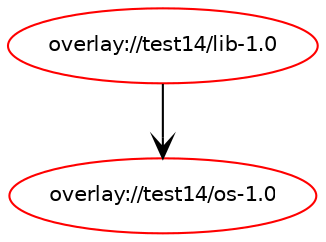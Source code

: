 digraph prolog {

newrank=true;
concentrate=true;
compound=true;
graph [rankdir=TD];#, ranksep=2.5, nodesep=0.2];
edge  [arrowhead=vee];
node  [fontname=Helvetica,fontsize=10];

"overlay://test14/lib-1.0" [color=red, href="../test14/lib-1.0-depend.svg"];
"overlay://test14/lib-1.0" -> "overlay://test14/os-1.0"
"overlay://test14/os-1.0" [color=red, href="../test14/os-1.0-depend.svg"];
}
